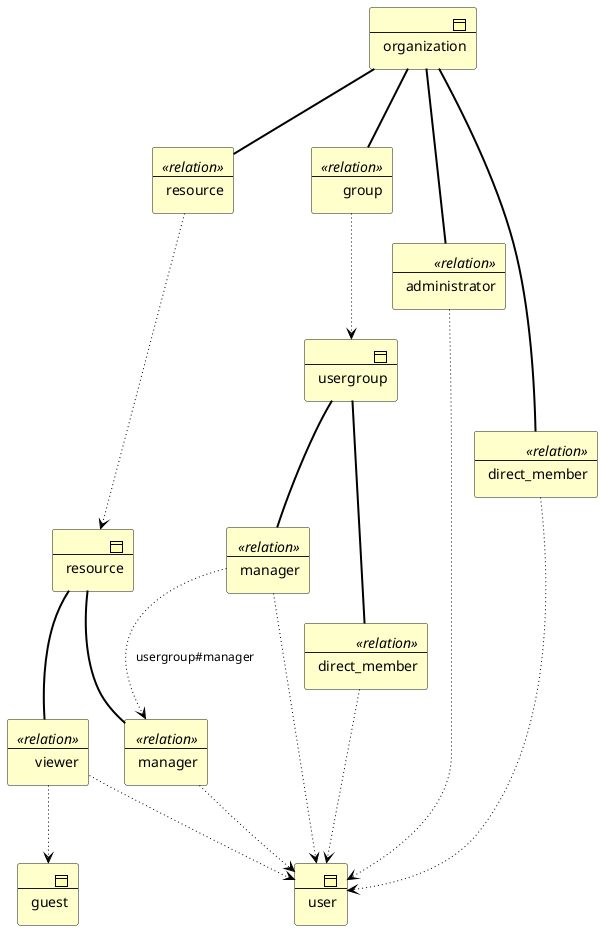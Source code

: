 @startuml googledoc
!include <archimate/Archimate>
Business_Object(b1,"user")
Business_Object(b2,"guest")
Business_Object(b3,"resource")
Business_Object(b4,"usergroup")
Business_Object(b5,"organization")
Business_Object(r1,"manager") <<relation>>
Rel_Association(b3,r1)
Rel_Access_w(r1,b1)
Business_Object(r2,"viewer") <<relation>>
Rel_Association(b3,r2)
Rel_Access_w(r2,b1)
Rel_Access_w(r2,b2)
Business_Object(r3,"manager") <<relation>>
Rel_Association(b4,r3)
Rel_Access_w(r3,b1)
Business_Object(r4,"direct_member") <<relation>>
Rel_Association(b4,r4)
Rel_Access_w(r4,b1)
Business_Object(r5,"group") <<relation>>
Rel_Association(b5,r5)
Rel_Access_w(r5,b4)
Business_Object(r6,"administrator") <<relation>>
Rel_Association(b5,r6)
Rel_Access_w(r6,b1)
Business_Object(r7,"direct_member") <<relation>>
Rel_Association(b5,r7)
Rel_Access_w(r7,b1)
Business_Object(r8,"resource") <<relation>>
Rel_Association(b5,r8)
Rel_Access_w(r8,b3)
Rel_Access_w(r3,r1,"usergroup#manager")
@enduml